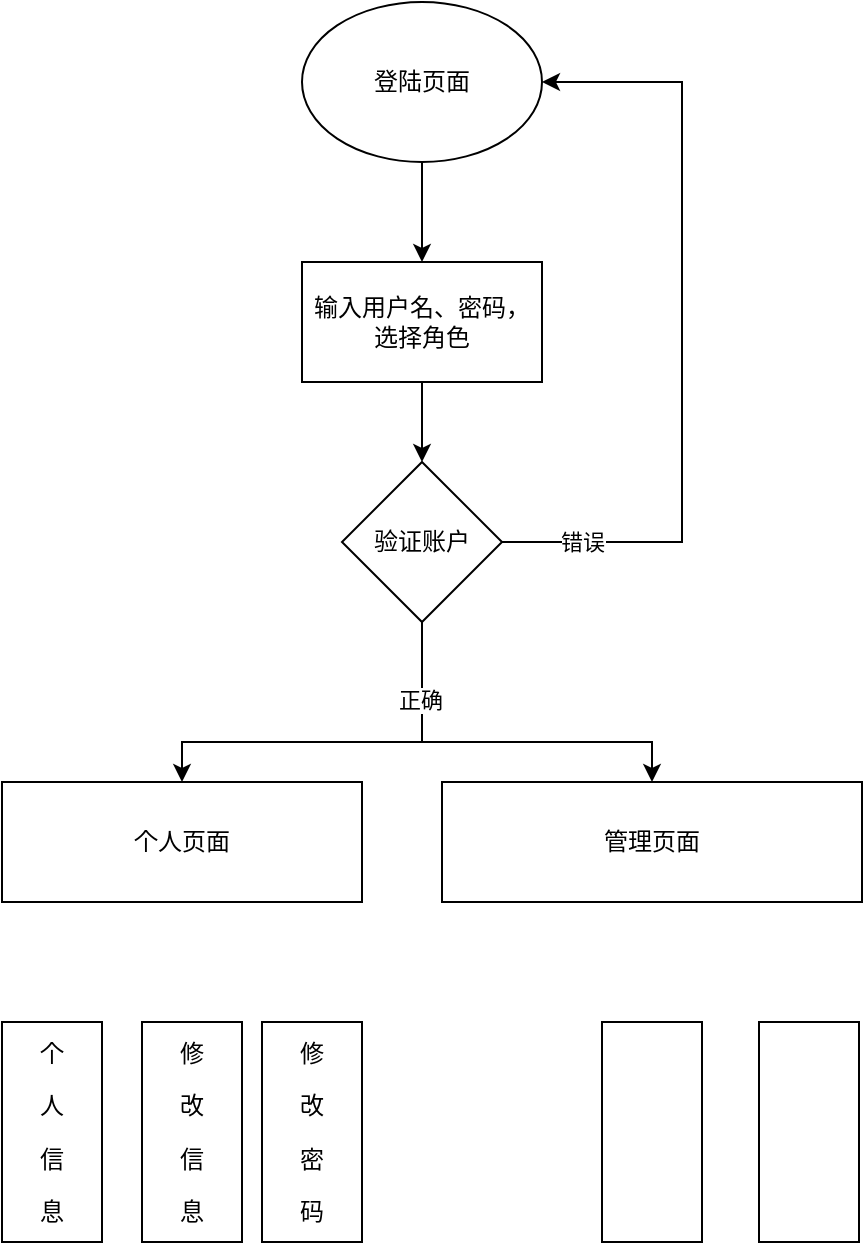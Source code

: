 <mxfile version="17.5.0" type="github">
  <diagram id="C5RBs43oDa-KdzZeNtuy" name="Page-1">
    <mxGraphModel dx="1037" dy="622" grid="1" gridSize="10" guides="1" tooltips="1" connect="1" arrows="1" fold="1" page="1" pageScale="1" pageWidth="827" pageHeight="1169" math="0" shadow="0">
      <root>
        <mxCell id="WIyWlLk6GJQsqaUBKTNV-0" />
        <mxCell id="WIyWlLk6GJQsqaUBKTNV-1" parent="WIyWlLk6GJQsqaUBKTNV-0" />
        <mxCell id="DbkgYi3-6XnPLpAuG7J6-19" style="edgeStyle=elbowEdgeStyle;rounded=0;orthogonalLoop=1;jettySize=auto;elbow=vertical;html=1;entryX=0.5;entryY=0;entryDx=0;entryDy=0;" edge="1" parent="WIyWlLk6GJQsqaUBKTNV-1" source="DbkgYi3-6XnPLpAuG7J6-0" target="DbkgYi3-6XnPLpAuG7J6-1">
          <mxGeometry relative="1" as="geometry" />
        </mxCell>
        <mxCell id="DbkgYi3-6XnPLpAuG7J6-0" value="登陆页面" style="ellipse;whiteSpace=wrap;html=1;" vertex="1" parent="WIyWlLk6GJQsqaUBKTNV-1">
          <mxGeometry x="160" y="100" width="120" height="80" as="geometry" />
        </mxCell>
        <mxCell id="DbkgYi3-6XnPLpAuG7J6-20" style="edgeStyle=elbowEdgeStyle;rounded=0;orthogonalLoop=1;jettySize=auto;elbow=vertical;html=1;entryX=0.5;entryY=0;entryDx=0;entryDy=0;" edge="1" parent="WIyWlLk6GJQsqaUBKTNV-1" source="DbkgYi3-6XnPLpAuG7J6-1" target="DbkgYi3-6XnPLpAuG7J6-2">
          <mxGeometry relative="1" as="geometry" />
        </mxCell>
        <mxCell id="DbkgYi3-6XnPLpAuG7J6-1" value="输入用户名、密码，选择角色" style="rounded=0;whiteSpace=wrap;html=1;" vertex="1" parent="WIyWlLk6GJQsqaUBKTNV-1">
          <mxGeometry x="160" y="230" width="120" height="60" as="geometry" />
        </mxCell>
        <mxCell id="DbkgYi3-6XnPLpAuG7J6-11" style="edgeStyle=orthogonalEdgeStyle;rounded=0;orthogonalLoop=1;jettySize=auto;html=1;entryX=1;entryY=0.5;entryDx=0;entryDy=0;" edge="1" parent="WIyWlLk6GJQsqaUBKTNV-1" source="DbkgYi3-6XnPLpAuG7J6-2" target="DbkgYi3-6XnPLpAuG7J6-0">
          <mxGeometry relative="1" as="geometry">
            <Array as="points">
              <mxPoint x="350" y="370" />
              <mxPoint x="350" y="140" />
            </Array>
          </mxGeometry>
        </mxCell>
        <mxCell id="DbkgYi3-6XnPLpAuG7J6-18" value="错误" style="edgeLabel;html=1;align=center;verticalAlign=middle;resizable=0;points=[];" vertex="1" connectable="0" parent="DbkgYi3-6XnPLpAuG7J6-11">
          <mxGeometry x="-0.904" y="1" relative="1" as="geometry">
            <mxPoint x="21" y="1" as="offset" />
          </mxGeometry>
        </mxCell>
        <mxCell id="DbkgYi3-6XnPLpAuG7J6-14" style="rounded=0;orthogonalLoop=1;jettySize=auto;html=1;entryX=0.5;entryY=0;entryDx=0;entryDy=0;exitX=0.5;exitY=1;exitDx=0;exitDy=0;edgeStyle=elbowEdgeStyle;elbow=vertical;" edge="1" parent="WIyWlLk6GJQsqaUBKTNV-1" target="DbkgYi3-6XnPLpAuG7J6-4">
          <mxGeometry relative="1" as="geometry">
            <mxPoint x="220" y="450" as="sourcePoint" />
          </mxGeometry>
        </mxCell>
        <mxCell id="DbkgYi3-6XnPLpAuG7J6-2" value="验证账户" style="rhombus;whiteSpace=wrap;html=1;" vertex="1" parent="WIyWlLk6GJQsqaUBKTNV-1">
          <mxGeometry x="180" y="330" width="80" height="80" as="geometry" />
        </mxCell>
        <mxCell id="DbkgYi3-6XnPLpAuG7J6-3" value="个人页面" style="rounded=0;whiteSpace=wrap;html=1;" vertex="1" parent="WIyWlLk6GJQsqaUBKTNV-1">
          <mxGeometry x="10" y="490" width="180" height="60" as="geometry" />
        </mxCell>
        <mxCell id="DbkgYi3-6XnPLpAuG7J6-4" value="管理页面" style="rounded=0;whiteSpace=wrap;html=1;" vertex="1" parent="WIyWlLk6GJQsqaUBKTNV-1">
          <mxGeometry x="230" y="490" width="210" height="60" as="geometry" />
        </mxCell>
        <mxCell id="DbkgYi3-6XnPLpAuG7J6-5" value="&lt;p style=&quot;font-size: 12px&quot;&gt;个&lt;/p&gt;&lt;p style=&quot;font-size: 12px&quot;&gt;人&lt;/p&gt;&lt;p style=&quot;font-size: 12px&quot;&gt;信&lt;/p&gt;&lt;p style=&quot;font-size: 12px&quot;&gt;息&lt;/p&gt;" style="rounded=0;html=1;labelPosition=center;verticalLabelPosition=middle;align=center;verticalAlign=middle;direction=east;flipH=1;flipV=1;fontSize=12;horizontal=1;container=0;whiteSpace=wrap;" vertex="1" parent="WIyWlLk6GJQsqaUBKTNV-1">
          <mxGeometry x="10" y="610" width="50" height="110" as="geometry" />
        </mxCell>
        <mxCell id="DbkgYi3-6XnPLpAuG7J6-6" value="&lt;p&gt;修&lt;/p&gt;&lt;p&gt;改&lt;/p&gt;&lt;p&gt;信&lt;/p&gt;&lt;p&gt;息&lt;/p&gt;" style="rounded=0;whiteSpace=wrap;html=1;" vertex="1" parent="WIyWlLk6GJQsqaUBKTNV-1">
          <mxGeometry x="80" y="610" width="50" height="110" as="geometry" />
        </mxCell>
        <mxCell id="DbkgYi3-6XnPLpAuG7J6-7" value="&lt;p&gt;修&lt;/p&gt;&lt;p&gt;改&lt;/p&gt;&lt;p&gt;密&lt;/p&gt;&lt;p&gt;码&lt;/p&gt;" style="rounded=0;whiteSpace=wrap;html=1;" vertex="1" parent="WIyWlLk6GJQsqaUBKTNV-1">
          <mxGeometry x="140" y="610" width="50" height="110" as="geometry" />
        </mxCell>
        <mxCell id="DbkgYi3-6XnPLpAuG7J6-8" value="&lt;p&gt;&lt;br&gt;&lt;/p&gt;" style="rounded=0;whiteSpace=wrap;html=1;" vertex="1" parent="WIyWlLk6GJQsqaUBKTNV-1">
          <mxGeometry x="388.5" y="610" width="50" height="110" as="geometry" />
        </mxCell>
        <mxCell id="DbkgYi3-6XnPLpAuG7J6-9" value="&lt;p&gt;&lt;br&gt;&lt;/p&gt;" style="rounded=0;whiteSpace=wrap;html=1;" vertex="1" parent="WIyWlLk6GJQsqaUBKTNV-1">
          <mxGeometry x="310" y="610" width="50" height="110" as="geometry" />
        </mxCell>
        <mxCell id="DbkgYi3-6XnPLpAuG7J6-15" style="rounded=0;orthogonalLoop=1;jettySize=auto;html=1;entryX=0.5;entryY=0;entryDx=0;entryDy=0;exitX=0.5;exitY=1;exitDx=0;exitDy=0;edgeStyle=elbowEdgeStyle;elbow=vertical;" edge="1" parent="WIyWlLk6GJQsqaUBKTNV-1" source="DbkgYi3-6XnPLpAuG7J6-2" target="DbkgYi3-6XnPLpAuG7J6-3">
          <mxGeometry relative="1" as="geometry">
            <mxPoint x="220" y="450" as="sourcePoint" />
            <mxPoint x="345" y="500" as="targetPoint" />
            <Array as="points">
              <mxPoint x="170" y="470" />
            </Array>
          </mxGeometry>
        </mxCell>
        <mxCell id="DbkgYi3-6XnPLpAuG7J6-16" value="正确" style="edgeLabel;html=1;align=center;verticalAlign=middle;resizable=0;points=[];" vertex="1" connectable="0" parent="DbkgYi3-6XnPLpAuG7J6-15">
          <mxGeometry x="-0.609" y="-1" relative="1" as="geometry">
            <mxPoint as="offset" />
          </mxGeometry>
        </mxCell>
      </root>
    </mxGraphModel>
  </diagram>
</mxfile>
